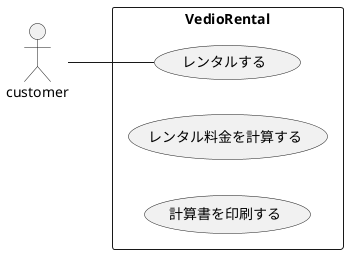 @startuml
left to right direction
skinparam packageStyle rectangle
actor customer
rectangle VedioRental {
  customer -- (レンタルする)
              (レンタル料金を計算する)
              (計算書を印刷する)
}
@enduml